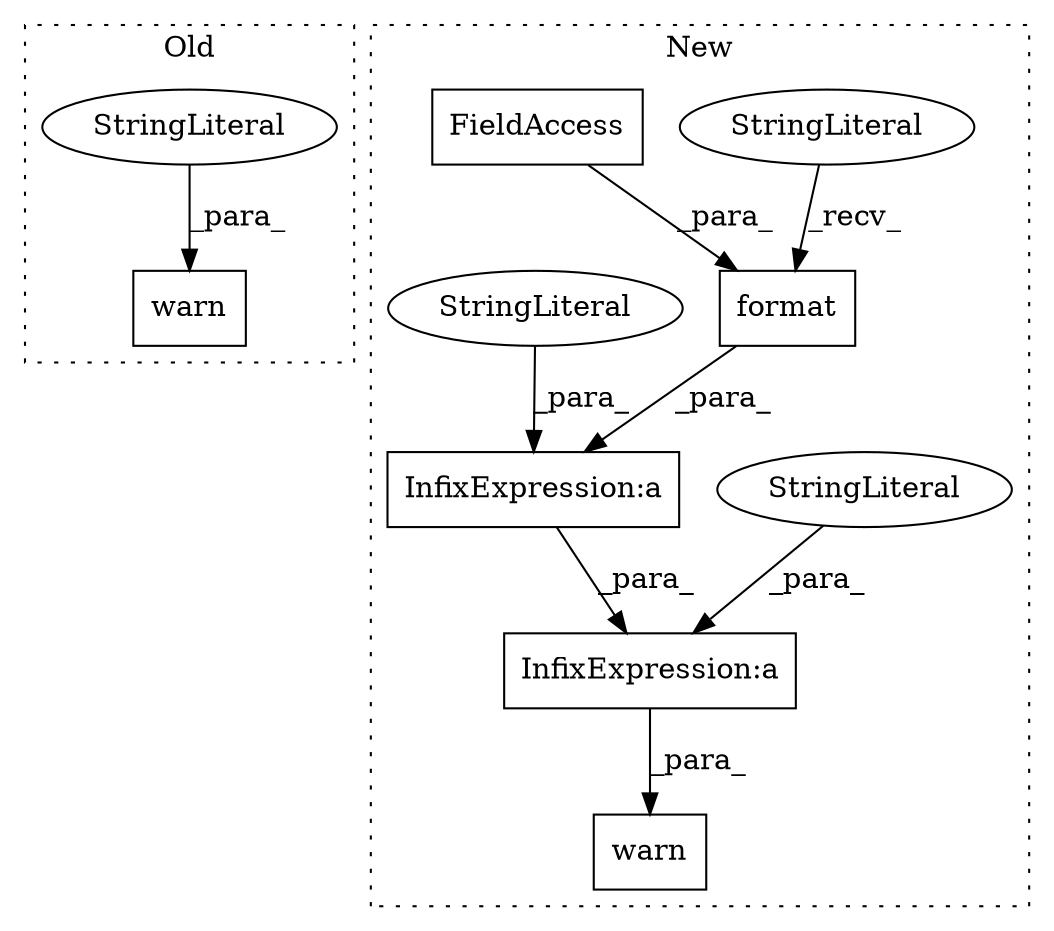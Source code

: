 digraph G {
subgraph cluster0 {
1 [label="warn" a="32" s="388,538" l="5,1" shape="box"];
4 [label="StringLiteral" a="45" s="393" l="133" shape="ellipse"];
label = "Old";
style="dotted";
}
subgraph cluster1 {
2 [label="format" a="32" s="163,193" l="7,1" shape="box"];
3 [label="StringLiteral" a="45" s="147" l="15" shape="ellipse"];
5 [label="FieldAccess" a="22" s="170" l="4" shape="box"];
6 [label="warn" a="32" s="141,323" l="5,1" shape="box"];
7 [label="InfixExpression:a" a="27" s="251" l="3" shape="box"];
8 [label="InfixExpression:a" a="27" s="194" l="3" shape="box"];
9 [label="StringLiteral" a="45" s="254" l="57" shape="ellipse"];
10 [label="StringLiteral" a="45" s="197" l="53" shape="ellipse"];
label = "New";
style="dotted";
}
2 -> 8 [label="_para_"];
3 -> 2 [label="_recv_"];
4 -> 1 [label="_para_"];
5 -> 2 [label="_para_"];
7 -> 6 [label="_para_"];
8 -> 7 [label="_para_"];
9 -> 7 [label="_para_"];
10 -> 8 [label="_para_"];
}